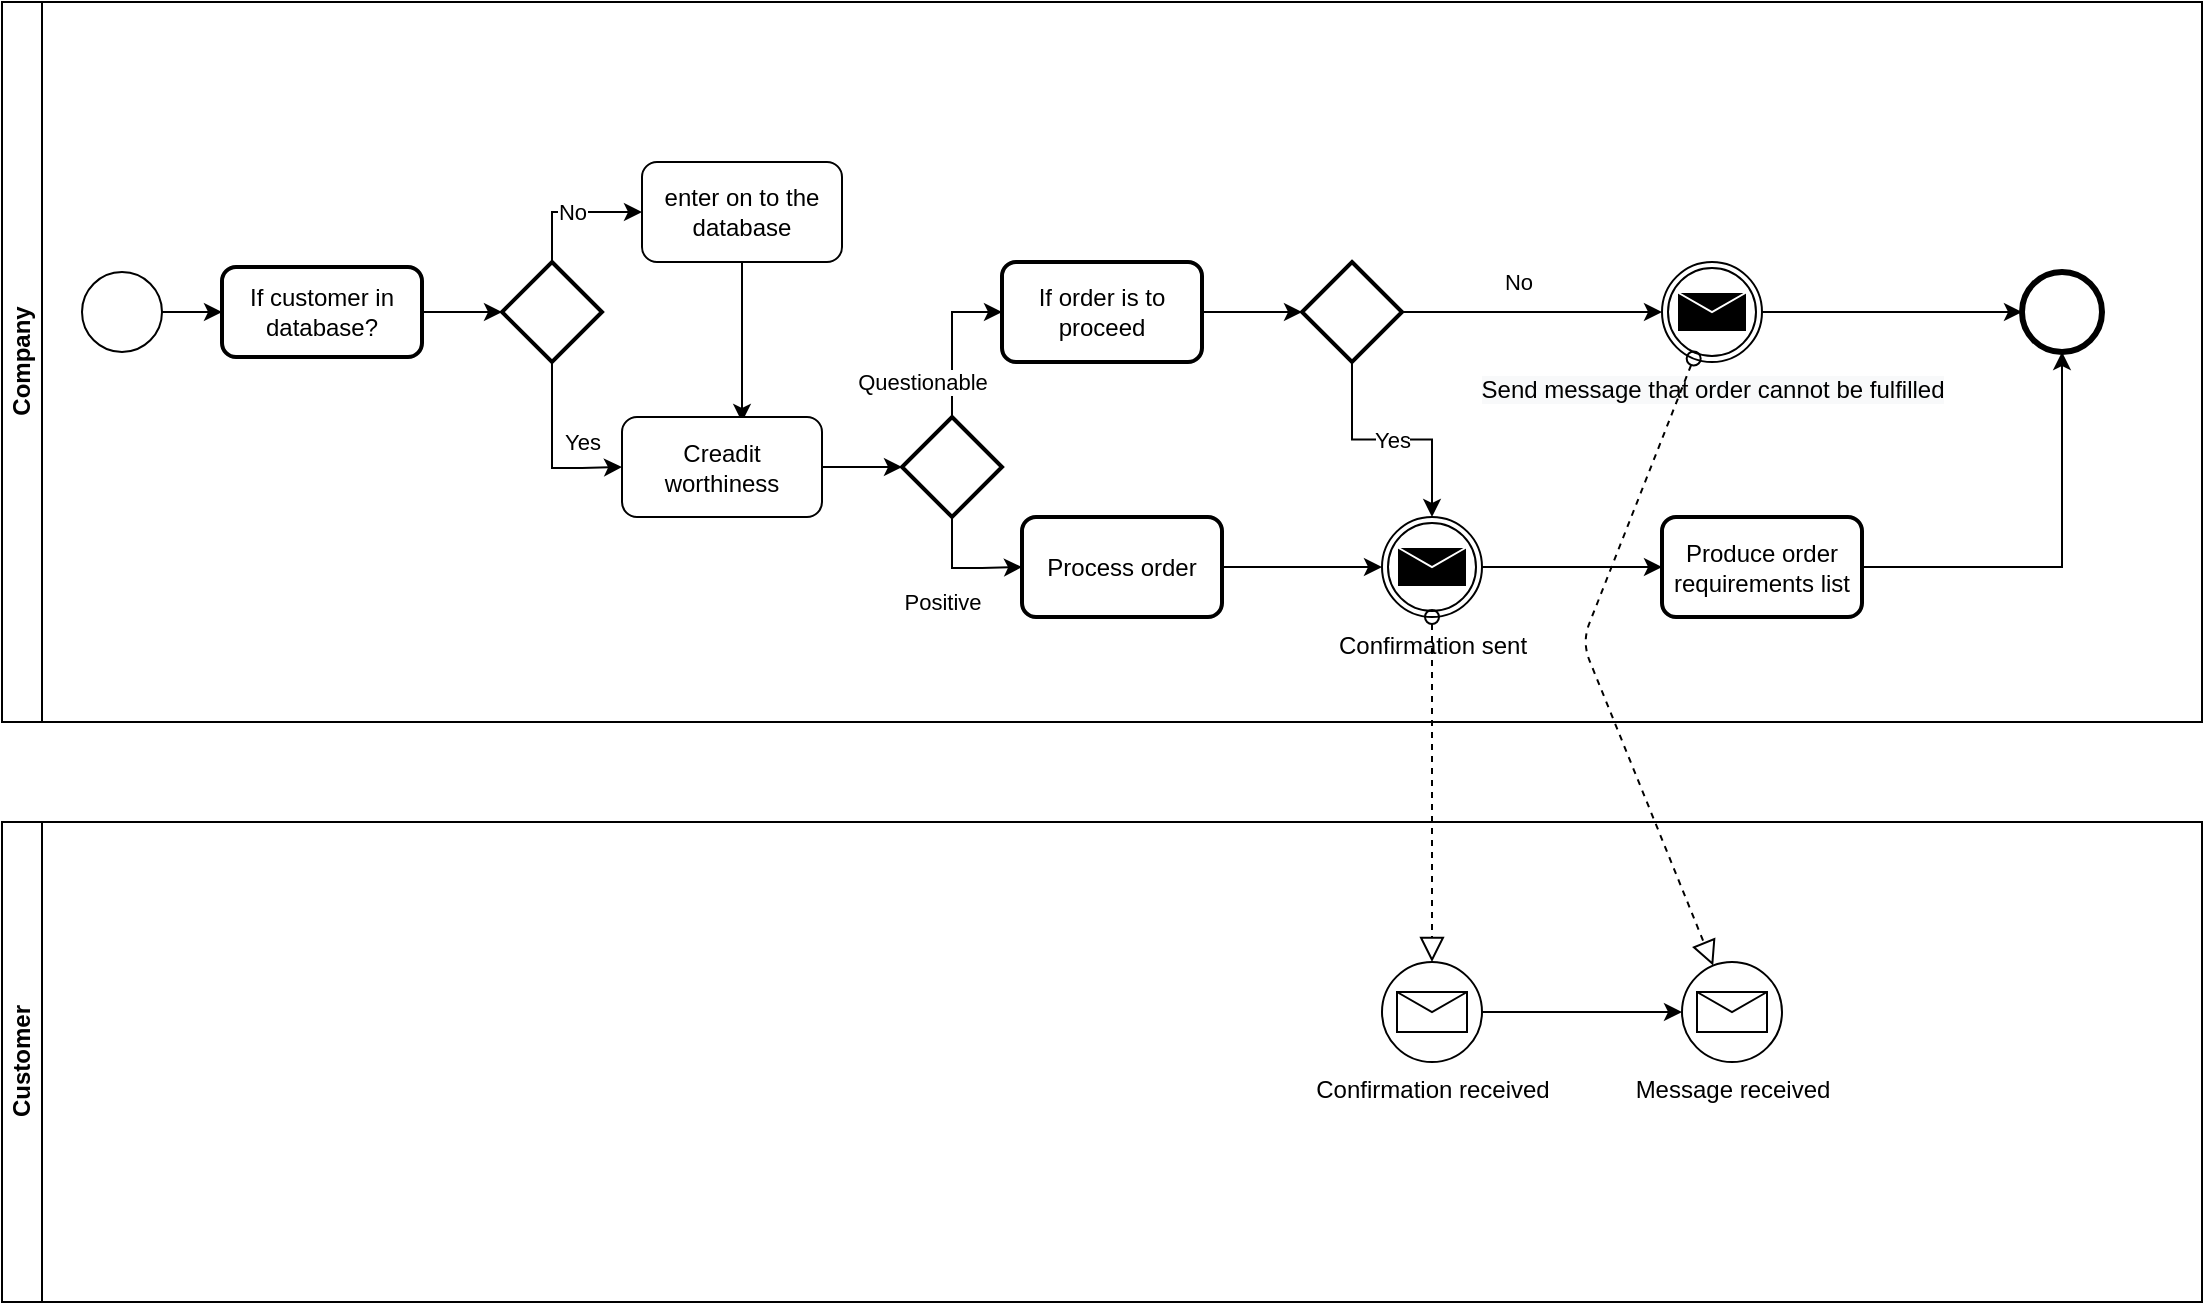 <mxfile version="13.8.5" type="github">
  <diagram id="C5RBs43oDa-KdzZeNtuy" name="Page-1">
    <mxGraphModel dx="1422" dy="794" grid="1" gridSize="10" guides="1" tooltips="1" connect="1" arrows="1" fold="1" page="1" pageScale="1" pageWidth="827" pageHeight="1169" math="0" shadow="0">
      <root>
        <mxCell id="WIyWlLk6GJQsqaUBKTNV-0" />
        <mxCell id="WIyWlLk6GJQsqaUBKTNV-1" parent="WIyWlLk6GJQsqaUBKTNV-0" />
        <mxCell id="D8FNYwvXqDfQ5iBi4eCD-9" value="No" style="edgeStyle=orthogonalEdgeStyle;rounded=0;orthogonalLoop=1;jettySize=auto;html=1;entryX=0;entryY=0.5;entryDx=0;entryDy=0;" parent="WIyWlLk6GJQsqaUBKTNV-1" source="dr_eGFU53ikKN1Gfr4Bc-11" target="D8FNYwvXqDfQ5iBi4eCD-6" edge="1">
          <mxGeometry relative="1" as="geometry">
            <Array as="points">
              <mxPoint x="275" y="315" />
            </Array>
          </mxGeometry>
        </mxCell>
        <mxCell id="D8FNYwvXqDfQ5iBi4eCD-11" value="Yes" style="edgeStyle=orthogonalEdgeStyle;rounded=0;orthogonalLoop=1;jettySize=auto;html=1;entryX=0;entryY=0.5;entryDx=0;entryDy=0;" parent="WIyWlLk6GJQsqaUBKTNV-1" source="dr_eGFU53ikKN1Gfr4Bc-11" target="D8FNYwvXqDfQ5iBi4eCD-10" edge="1">
          <mxGeometry x="0.545" y="13" relative="1" as="geometry">
            <Array as="points">
              <mxPoint x="275" y="443" />
              <mxPoint x="290" y="443" />
            </Array>
            <mxPoint as="offset" />
          </mxGeometry>
        </mxCell>
        <mxCell id="dr_eGFU53ikKN1Gfr4Bc-11" value="" style="strokeWidth=2;html=1;shape=mxgraph.flowchart.decision;whiteSpace=wrap;" parent="WIyWlLk6GJQsqaUBKTNV-1" vertex="1">
          <mxGeometry x="250" y="340" width="50" height="50" as="geometry" />
        </mxCell>
        <mxCell id="ru7FEsAcvSoQa1bK1Z1L-4" style="edgeStyle=orthogonalEdgeStyle;rounded=0;orthogonalLoop=1;jettySize=auto;html=1;entryX=0;entryY=0.5;entryDx=0;entryDy=0;" parent="WIyWlLk6GJQsqaUBKTNV-1" source="dr_eGFU53ikKN1Gfr4Bc-22" target="ru7FEsAcvSoQa1bK1Z1L-7" edge="1">
          <mxGeometry relative="1" as="geometry">
            <mxPoint x="660" y="493" as="targetPoint" />
          </mxGeometry>
        </mxCell>
        <mxCell id="dr_eGFU53ikKN1Gfr4Bc-22" value="Process order" style="rounded=1;whiteSpace=wrap;html=1;absoluteArcSize=1;arcSize=14;strokeWidth=2;" parent="WIyWlLk6GJQsqaUBKTNV-1" vertex="1">
          <mxGeometry x="510" y="467.5" width="100" height="50" as="geometry" />
        </mxCell>
        <mxCell id="D8FNYwvXqDfQ5iBi4eCD-2" style="edgeStyle=orthogonalEdgeStyle;rounded=0;orthogonalLoop=1;jettySize=auto;html=1;entryX=0;entryY=0.5;entryDx=0;entryDy=0;entryPerimeter=0;" parent="WIyWlLk6GJQsqaUBKTNV-1" source="dr_eGFU53ikKN1Gfr4Bc-26" target="dr_eGFU53ikKN1Gfr4Bc-11" edge="1">
          <mxGeometry relative="1" as="geometry" />
        </mxCell>
        <mxCell id="dr_eGFU53ikKN1Gfr4Bc-26" value="If customer in database?" style="rounded=1;whiteSpace=wrap;html=1;absoluteArcSize=1;arcSize=14;strokeWidth=2;" parent="WIyWlLk6GJQsqaUBKTNV-1" vertex="1">
          <mxGeometry x="110" y="342.5" width="100" height="45" as="geometry" />
        </mxCell>
        <mxCell id="D8FNYwvXqDfQ5iBi4eCD-25" value="Questionable" style="edgeStyle=orthogonalEdgeStyle;rounded=0;orthogonalLoop=1;jettySize=auto;html=1;entryX=0;entryY=0.5;entryDx=0;entryDy=0;" parent="WIyWlLk6GJQsqaUBKTNV-1" source="dr_eGFU53ikKN1Gfr4Bc-32" target="dr_eGFU53ikKN1Gfr4Bc-38" edge="1">
          <mxGeometry x="-0.548" y="15" relative="1" as="geometry">
            <mxPoint as="offset" />
          </mxGeometry>
        </mxCell>
        <mxCell id="D8FNYwvXqDfQ5iBi4eCD-26" value="Positive" style="edgeStyle=orthogonalEdgeStyle;rounded=0;orthogonalLoop=1;jettySize=auto;html=1;entryX=0;entryY=0.5;entryDx=0;entryDy=0;" parent="WIyWlLk6GJQsqaUBKTNV-1" source="dr_eGFU53ikKN1Gfr4Bc-32" target="dr_eGFU53ikKN1Gfr4Bc-22" edge="1">
          <mxGeometry x="-0.157" y="-18" relative="1" as="geometry">
            <Array as="points">
              <mxPoint x="475" y="493" />
              <mxPoint x="490" y="493" />
            </Array>
            <mxPoint x="-5" y="-1" as="offset" />
          </mxGeometry>
        </mxCell>
        <mxCell id="dr_eGFU53ikKN1Gfr4Bc-32" value="" style="strokeWidth=2;html=1;shape=mxgraph.flowchart.decision;whiteSpace=wrap;" parent="WIyWlLk6GJQsqaUBKTNV-1" vertex="1">
          <mxGeometry x="450" y="417.5" width="50" height="50" as="geometry" />
        </mxCell>
        <mxCell id="D8FNYwvXqDfQ5iBi4eCD-28" style="edgeStyle=orthogonalEdgeStyle;rounded=0;orthogonalLoop=1;jettySize=auto;html=1;entryX=0;entryY=0.5;entryDx=0;entryDy=0;entryPerimeter=0;" parent="WIyWlLk6GJQsqaUBKTNV-1" source="dr_eGFU53ikKN1Gfr4Bc-38" target="dr_eGFU53ikKN1Gfr4Bc-44" edge="1">
          <mxGeometry relative="1" as="geometry" />
        </mxCell>
        <mxCell id="D8FNYwvXqDfQ5iBi4eCD-22" value="No" style="edgeStyle=orthogonalEdgeStyle;rounded=0;orthogonalLoop=1;jettySize=auto;html=1;entryX=0;entryY=0.5;entryDx=0;entryDy=0;" parent="WIyWlLk6GJQsqaUBKTNV-1" source="dr_eGFU53ikKN1Gfr4Bc-44" target="ru7FEsAcvSoQa1bK1Z1L-11" edge="1">
          <mxGeometry x="-0.111" y="15" relative="1" as="geometry">
            <mxPoint as="offset" />
            <mxPoint x="790" y="365" as="targetPoint" />
          </mxGeometry>
        </mxCell>
        <mxCell id="ru7FEsAcvSoQa1bK1Z1L-2" value="Yes" style="edgeStyle=orthogonalEdgeStyle;rounded=0;orthogonalLoop=1;jettySize=auto;html=1;entryX=0.5;entryY=0;entryDx=0;entryDy=0;" parent="WIyWlLk6GJQsqaUBKTNV-1" source="dr_eGFU53ikKN1Gfr4Bc-44" target="ru7FEsAcvSoQa1bK1Z1L-7" edge="1">
          <mxGeometry relative="1" as="geometry">
            <mxPoint x="715" y="467.5" as="targetPoint" />
          </mxGeometry>
        </mxCell>
        <mxCell id="dr_eGFU53ikKN1Gfr4Bc-44" value="" style="strokeWidth=2;html=1;shape=mxgraph.flowchart.decision;whiteSpace=wrap;" parent="WIyWlLk6GJQsqaUBKTNV-1" vertex="1">
          <mxGeometry x="650" y="340" width="50" height="50" as="geometry" />
        </mxCell>
        <mxCell id="D8FNYwvXqDfQ5iBi4eCD-21" style="edgeStyle=orthogonalEdgeStyle;rounded=0;orthogonalLoop=1;jettySize=auto;html=1;entryX=0;entryY=0.5;entryDx=0;entryDy=0;exitX=1;exitY=0.5;exitDx=0;exitDy=0;" parent="WIyWlLk6GJQsqaUBKTNV-1" source="ru7FEsAcvSoQa1bK1Z1L-11" target="D8FNYwvXqDfQ5iBi4eCD-19" edge="1">
          <mxGeometry relative="1" as="geometry">
            <mxPoint x="890" y="365" as="sourcePoint" />
          </mxGeometry>
        </mxCell>
        <mxCell id="D8FNYwvXqDfQ5iBi4eCD-20" style="edgeStyle=orthogonalEdgeStyle;rounded=0;orthogonalLoop=1;jettySize=auto;html=1;entryX=0.5;entryY=1;entryDx=0;entryDy=0;" parent="WIyWlLk6GJQsqaUBKTNV-1" source="dr_eGFU53ikKN1Gfr4Bc-54" target="D8FNYwvXqDfQ5iBi4eCD-19" edge="1">
          <mxGeometry relative="1" as="geometry" />
        </mxCell>
        <mxCell id="dr_eGFU53ikKN1Gfr4Bc-54" value="Produce order requirements&amp;nbsp;list" style="rounded=1;whiteSpace=wrap;html=1;absoluteArcSize=1;arcSize=14;strokeWidth=2;" parent="WIyWlLk6GJQsqaUBKTNV-1" vertex="1">
          <mxGeometry x="830" y="467.5" width="100" height="50" as="geometry" />
        </mxCell>
        <mxCell id="D8FNYwvXqDfQ5iBi4eCD-1" style="edgeStyle=orthogonalEdgeStyle;rounded=0;orthogonalLoop=1;jettySize=auto;html=1;entryX=0;entryY=0.5;entryDx=0;entryDy=0;" parent="WIyWlLk6GJQsqaUBKTNV-1" source="D8FNYwvXqDfQ5iBi4eCD-0" target="dr_eGFU53ikKN1Gfr4Bc-26" edge="1">
          <mxGeometry relative="1" as="geometry" />
        </mxCell>
        <mxCell id="D8FNYwvXqDfQ5iBi4eCD-0" value="" style="shape=mxgraph.bpmn.shape;html=1;verticalLabelPosition=bottom;labelBackgroundColor=#ffffff;verticalAlign=top;align=center;perimeter=ellipsePerimeter;outlineConnect=0;outline=standard;symbol=general;" parent="WIyWlLk6GJQsqaUBKTNV-1" vertex="1">
          <mxGeometry x="40" y="345" width="40" height="40" as="geometry" />
        </mxCell>
        <mxCell id="D8FNYwvXqDfQ5iBi4eCD-29" style="edgeStyle=orthogonalEdgeStyle;rounded=0;orthogonalLoop=1;jettySize=auto;html=1;entryX=0.6;entryY=0.05;entryDx=0;entryDy=0;entryPerimeter=0;" parent="WIyWlLk6GJQsqaUBKTNV-1" source="D8FNYwvXqDfQ5iBi4eCD-6" target="D8FNYwvXqDfQ5iBi4eCD-10" edge="1">
          <mxGeometry relative="1" as="geometry" />
        </mxCell>
        <mxCell id="D8FNYwvXqDfQ5iBi4eCD-6" value="enter on to the database" style="shape=ext;rounded=1;html=1;whiteSpace=wrap;" parent="WIyWlLk6GJQsqaUBKTNV-1" vertex="1">
          <mxGeometry x="320" y="290" width="100" height="50" as="geometry" />
        </mxCell>
        <mxCell id="D8FNYwvXqDfQ5iBi4eCD-24" style="edgeStyle=orthogonalEdgeStyle;rounded=0;orthogonalLoop=1;jettySize=auto;html=1;entryX=0;entryY=0.5;entryDx=0;entryDy=0;entryPerimeter=0;" parent="WIyWlLk6GJQsqaUBKTNV-1" source="D8FNYwvXqDfQ5iBi4eCD-10" target="dr_eGFU53ikKN1Gfr4Bc-32" edge="1">
          <mxGeometry relative="1" as="geometry" />
        </mxCell>
        <mxCell id="D8FNYwvXqDfQ5iBi4eCD-10" value="Creadit worthiness" style="shape=ext;rounded=1;html=1;whiteSpace=wrap;" parent="WIyWlLk6GJQsqaUBKTNV-1" vertex="1">
          <mxGeometry x="310" y="417.5" width="100" height="50" as="geometry" />
        </mxCell>
        <mxCell id="D8FNYwvXqDfQ5iBi4eCD-19" value="" style="shape=mxgraph.bpmn.shape;html=1;verticalLabelPosition=bottom;labelBackgroundColor=#ffffff;verticalAlign=top;align=center;perimeter=ellipsePerimeter;outlineConnect=0;outline=end;symbol=general;" parent="WIyWlLk6GJQsqaUBKTNV-1" vertex="1">
          <mxGeometry x="1010" y="345" width="40" height="40" as="geometry" />
        </mxCell>
        <mxCell id="D8FNYwvXqDfQ5iBi4eCD-31" value="Company" style="swimlane;html=1;horizontal=0;startSize=20;" parent="WIyWlLk6GJQsqaUBKTNV-1" vertex="1">
          <mxGeometry y="210" width="1100" height="360" as="geometry" />
        </mxCell>
        <mxCell id="dr_eGFU53ikKN1Gfr4Bc-38" value="If order is to proceed" style="rounded=1;whiteSpace=wrap;html=1;absoluteArcSize=1;arcSize=14;strokeWidth=2;" parent="D8FNYwvXqDfQ5iBi4eCD-31" vertex="1">
          <mxGeometry x="500" y="130" width="100" height="50" as="geometry" />
        </mxCell>
        <mxCell id="ru7FEsAcvSoQa1bK1Z1L-7" value="Confirmation sent" style="shape=mxgraph.bpmn.shape;html=1;verticalLabelPosition=bottom;labelBackgroundColor=#ffffff;verticalAlign=top;align=center;perimeter=ellipsePerimeter;outlineConnect=0;outline=throwing;symbol=message;" parent="D8FNYwvXqDfQ5iBi4eCD-31" vertex="1">
          <mxGeometry x="690" y="257.5" width="50" height="50" as="geometry" />
        </mxCell>
        <mxCell id="ru7FEsAcvSoQa1bK1Z1L-11" value="&lt;span style=&quot;background-color: rgb(248 , 249 , 250)&quot;&gt;Send message that order cannot be fulfilled&lt;/span&gt;" style="shape=mxgraph.bpmn.shape;html=1;verticalLabelPosition=bottom;labelBackgroundColor=#ffffff;verticalAlign=top;align=center;perimeter=ellipsePerimeter;outlineConnect=0;outline=throwing;symbol=message;" parent="D8FNYwvXqDfQ5iBi4eCD-31" vertex="1">
          <mxGeometry x="830" y="130" width="50" height="50" as="geometry" />
        </mxCell>
        <mxCell id="ru7FEsAcvSoQa1bK1Z1L-0" value="Customer" style="swimlane;html=1;horizontal=0;startSize=20;" parent="WIyWlLk6GJQsqaUBKTNV-1" vertex="1">
          <mxGeometry y="620" width="1100" height="240" as="geometry" />
        </mxCell>
        <mxCell id="ru7FEsAcvSoQa1bK1Z1L-15" style="edgeStyle=orthogonalEdgeStyle;rounded=0;orthogonalLoop=1;jettySize=auto;html=1;entryX=0;entryY=0.5;entryDx=0;entryDy=0;" parent="ru7FEsAcvSoQa1bK1Z1L-0" source="ru7FEsAcvSoQa1bK1Z1L-9" target="ru7FEsAcvSoQa1bK1Z1L-13" edge="1">
          <mxGeometry relative="1" as="geometry" />
        </mxCell>
        <mxCell id="ru7FEsAcvSoQa1bK1Z1L-9" value="Confirmation received" style="shape=mxgraph.bpmn.shape;html=1;verticalLabelPosition=bottom;labelBackgroundColor=#ffffff;verticalAlign=top;align=center;perimeter=ellipsePerimeter;outlineConnect=0;outline=standard;symbol=message;" parent="ru7FEsAcvSoQa1bK1Z1L-0" vertex="1">
          <mxGeometry x="690" y="70" width="50" height="50" as="geometry" />
        </mxCell>
        <mxCell id="ru7FEsAcvSoQa1bK1Z1L-13" value="Message received" style="shape=mxgraph.bpmn.shape;html=1;verticalLabelPosition=bottom;labelBackgroundColor=#ffffff;verticalAlign=top;align=center;perimeter=ellipsePerimeter;outlineConnect=0;outline=standard;symbol=message;" parent="ru7FEsAcvSoQa1bK1Z1L-0" vertex="1">
          <mxGeometry x="840" y="70" width="50" height="50" as="geometry" />
        </mxCell>
        <mxCell id="ru7FEsAcvSoQa1bK1Z1L-5" style="edgeStyle=orthogonalEdgeStyle;rounded=0;orthogonalLoop=1;jettySize=auto;html=1;" parent="WIyWlLk6GJQsqaUBKTNV-1" source="ru7FEsAcvSoQa1bK1Z1L-7" edge="1">
          <mxGeometry relative="1" as="geometry">
            <mxPoint x="830" y="492.5" as="targetPoint" />
            <mxPoint x="740" y="492.5" as="sourcePoint" />
          </mxGeometry>
        </mxCell>
        <mxCell id="ru7FEsAcvSoQa1bK1Z1L-10" value="" style="startArrow=oval;startFill=0;startSize=7;endArrow=block;endFill=0;endSize=10;dashed=1;html=1;entryX=0.5;entryY=0;entryDx=0;entryDy=0;" parent="WIyWlLk6GJQsqaUBKTNV-1" source="ru7FEsAcvSoQa1bK1Z1L-7" target="ru7FEsAcvSoQa1bK1Z1L-9" edge="1">
          <mxGeometry width="100" relative="1" as="geometry">
            <mxPoint x="715" y="510" as="sourcePoint" />
            <mxPoint x="820" y="517.5" as="targetPoint" />
          </mxGeometry>
        </mxCell>
        <mxCell id="ru7FEsAcvSoQa1bK1Z1L-14" value="" style="startArrow=oval;startFill=0;startSize=7;endArrow=block;endFill=0;endSize=10;dashed=1;html=1;" parent="WIyWlLk6GJQsqaUBKTNV-1" source="ru7FEsAcvSoQa1bK1Z1L-11" target="ru7FEsAcvSoQa1bK1Z1L-13" edge="1">
          <mxGeometry width="100" relative="1" as="geometry">
            <mxPoint x="430" y="510" as="sourcePoint" />
            <mxPoint x="530" y="510" as="targetPoint" />
            <Array as="points">
              <mxPoint x="790" y="530" />
            </Array>
          </mxGeometry>
        </mxCell>
      </root>
    </mxGraphModel>
  </diagram>
</mxfile>
